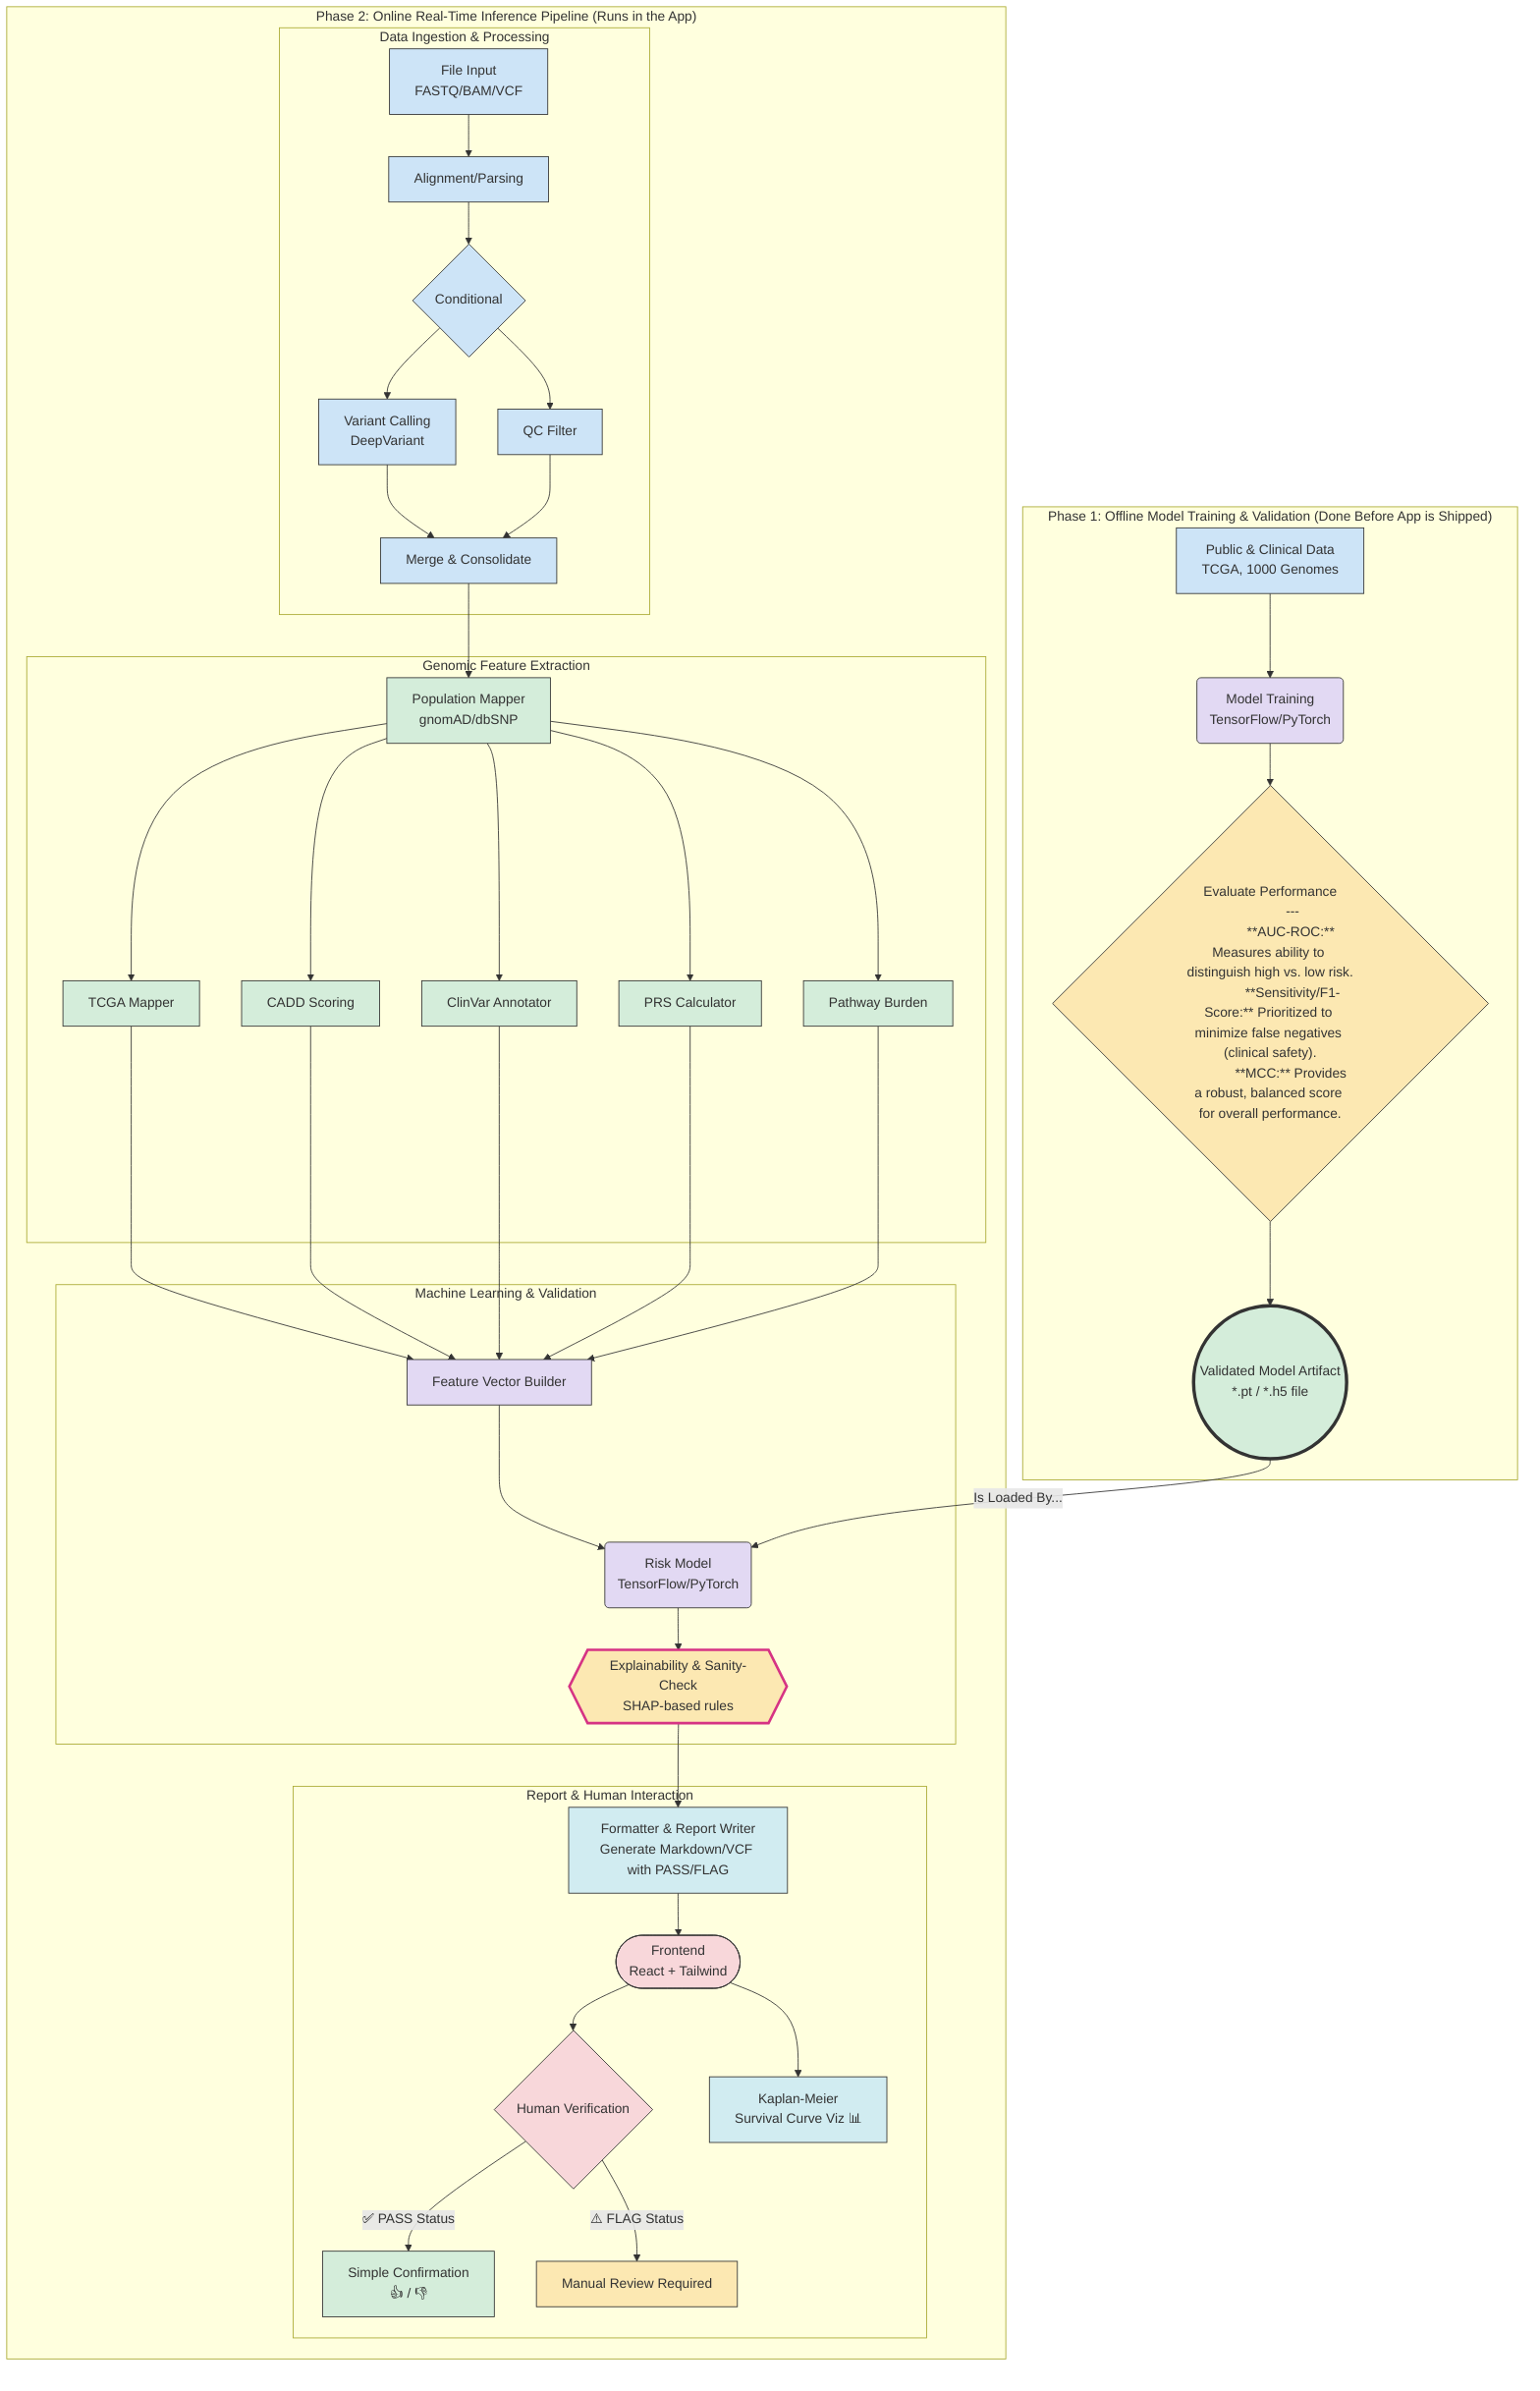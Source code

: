 ---
config:
  layout: fixed
---
flowchart TD
 subgraph subGraph0["Phase 1: Offline Model Training & Validation (Done Before App is Shipped)"]
        B_Train("Model Training<br>TensorFlow/PyTorch")
        A_Data["Public &amp; Clinical Data<br>TCGA, 1000 Genomes"]
        C_Eval{"Evaluate Performance
            ---
            **AUC-ROC:** Measures ability to distinguish high vs. low risk.
            **Sensitivity/F1-Score:** Prioritized to minimize false negatives (clinical safety).
            **MCC:** Provides a robust, balanced score for overall performance."}
        D_Artifact(("Validated Model Artifact<br>*.pt / *.h5 file"))
  end
 subgraph subGraph1["Data Ingestion & Processing"]
        G_Cond{"Conditional"}
        F_Parse["Alignment/Parsing"]
        E_Input["File Input<br>FASTQ/BAM/VCF"]
        H_Call["Variant Calling<br>DeepVariant"]
        I_QC["QC Filter"]
        J_Merge["Merge & Consolidate"]
  end
 subgraph subGraph2["Genomic Feature Extraction"]
        K_Pop["Population Mapper<br>gnomAD/dbSNP"]
        L_TCGA["TCGA Mapper"]
        M_CADD["CADD Scoring"]
        N_ClinVar["ClinVar Annotator"]
        O_PRS["PRS Calculator"]
        P_Pathway["Pathway Burden"]
  end
 subgraph subGraph3["Machine Learning & Validation"]
        Q_Vec["Feature Vector Builder"]
        R_Model("Risk Model<br>TensorFlow/PyTorch")
        S_Sanity{{"Explainability &amp; Sanity-Check<br>SHAP-based rules"}}
  end
 subgraph subGraph4["Report & Human Interaction"]
        T_Format["Formatter &amp; Report Writer<br>Generate Markdown/VCF with PASS/FLAG"]
        U_Front(["Frontend<br>React + Tailwind"])
        V_Verify{"Human Verification"}
        W_KM_Viz["Kaplan-Meier<br>Survival Curve Viz 📊"]
        V_Confirm["Simple Confirmation<br>👍 / 👎"]
        V_Review["Manual Review Required"]
  end
 subgraph subGraph5["Phase 2: Online Real-Time Inference Pipeline (Runs in the App)"]
        subGraph1
        subGraph2
        subGraph3
        subGraph4
  end
    A_Data --> B_Train
    B_Train --> C_Eval
    C_Eval --> D_Artifact
    E_Input --> F_Parse
    F_Parse --> G_Cond
    G_Cond --> H_Call & I_QC
    H_Call --> J_Merge
    I_QC --> J_Merge
    J_Merge --> K_Pop
    K_Pop --> L_TCGA & M_CADD & N_ClinVar & O_PRS & P_Pathway
    L_TCGA --> Q_Vec
    M_CADD --> Q_Vec
    N_ClinVar --> Q_Vec
    O_PRS --> Q_Vec
    P_Pathway --> Q_Vec
    Q_Vec --> R_Model
    R_Model --> S_Sanity
    D_Artifact -- "Is Loaded By..." --> R_Model
    S_Sanity --> T_Format
    T_Format --> U_Front
    U_Front --> V_Verify & W_KM_Viz
    V_Verify -- ✅ PASS Status --> V_Confirm
    V_Verify -- ⚠️ FLAG Status --> V_Review
    style A_Data fill:#cde4f7,stroke:#333
    style B_Train fill:#e2d9f3,stroke:#333
    style C_Eval fill:#fce8b2,stroke:#333
    style D_Artifact fill:#d4edda,stroke:#333,stroke-width:4px
    style E_Input fill:#cde4f7,stroke:#333
    style F_Parse fill:#cde4f7,stroke:#333
    style G_Cond fill:#cde4f7,stroke:#333
    style H_Call fill:#cde4f7,stroke:#333
    style I_QC fill:#cde4f7,stroke:#333
    style J_Merge fill:#cde4f7,stroke:#333
    style K_Pop fill:#d4edda,stroke:#333
    style L_TCGA fill:#d4edda,stroke:#333
    style M_CADD fill:#d4edda,stroke:#333
    style N_ClinVar fill:#d4edda,stroke:#333
    style O_PRS fill:#d4edda,stroke:#333
    style P_Pathway fill:#d4edda,stroke:#333
    style Q_Vec fill:#e2d9f3,stroke:#333
    style R_Model fill:#e2d9f3,stroke:#333
    style S_Sanity fill:#fce8b2,stroke:#d63384,stroke-width:3px
    style T_Format fill:#d1ecf1,stroke:#333
    style U_Front fill:#f8d7da,stroke:#333
    style V_Verify fill:#f8d7da,stroke:#333
    style W_KM_Viz fill:#d1ecf1,stroke:#333
    style V_Confirm fill:#d4edda,stroke:#333
    style V_Review fill:#fce8b2,stroke:#333